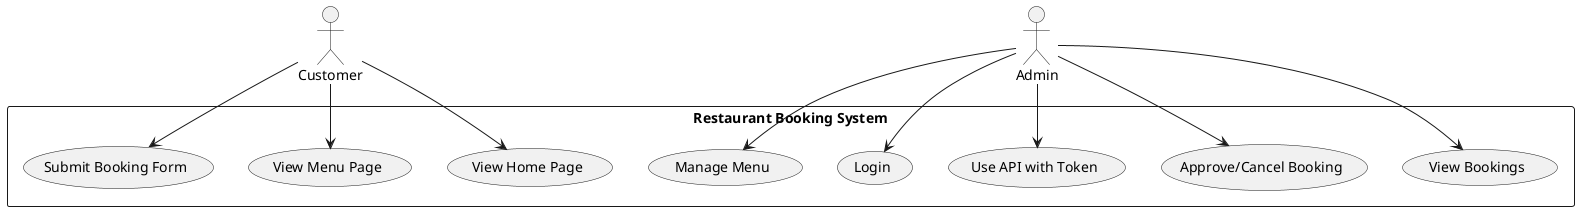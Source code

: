 @startuml
actor Customer
actor Admin

rectangle "Restaurant Booking System" {
  Customer --> (View Home Page)
  Customer --> (View Menu Page)
  Customer --> (Submit Booking Form)

  Admin --> (Login)
  Admin --> (Manage Menu)
  Admin --> (View Bookings)
  Admin --> (Approve/Cancel Booking)
  Admin --> (Use API with Token)
}
@enduml